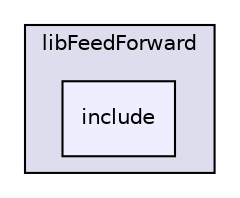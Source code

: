 digraph "libFeedForward/include" {
  compound=true
  node [ fontsize="10", fontname="Helvetica"];
  edge [ labelfontsize="10", labelfontname="Helvetica"];
  subgraph clusterdir_6a824a9194eca6a5d8e66f0337713b79 {
    graph [ bgcolor="#ddddee", pencolor="black", label="libFeedForward" fontname="Helvetica", fontsize="10", URL="dir_6a824a9194eca6a5d8e66f0337713b79.html"]
  dir_9cd1e51a4405c9dc15c7439883aeb95c [shape=box, label="include", style="filled", fillcolor="#eeeeff", pencolor="black", URL="dir_9cd1e51a4405c9dc15c7439883aeb95c.html"];
  }
}
